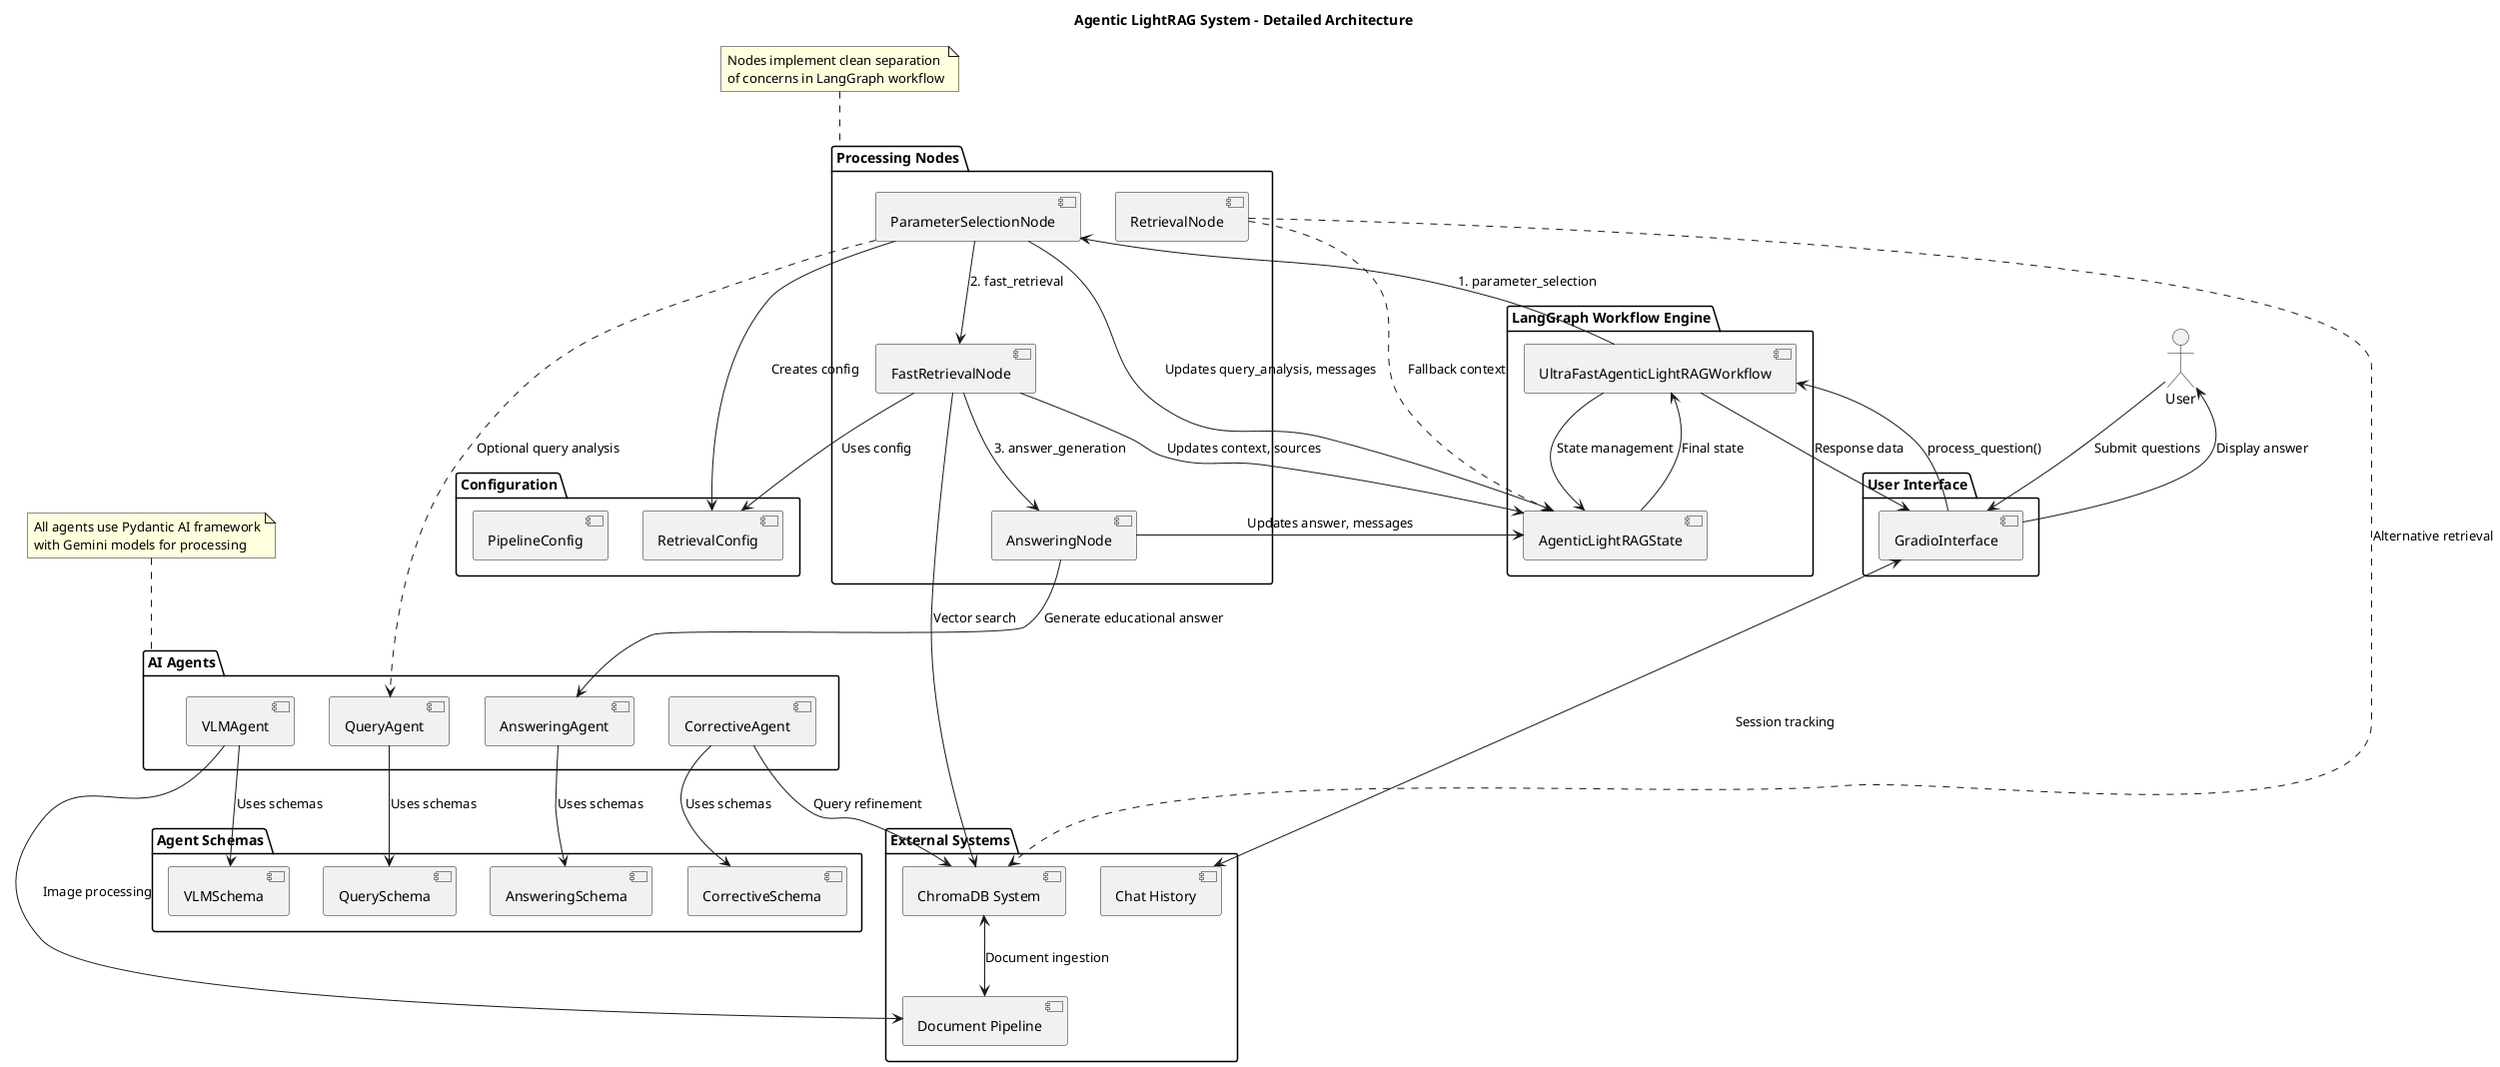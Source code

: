 @startuml agentic_system_detailed

title Agentic LightRAG System - Detailed Architecture

' User Interface Layer
package "User Interface" as UILayer {
    component "GradioInterface" as Gradio {
    }
}

' Core Workflow Engine
package "LangGraph Workflow Engine" as WorkflowEngine {
    component "UltraFastAgenticLightRAGWorkflow" as UltraFast {
    }
    
    component "AgenticLightRAGState" as State {
    }
}

' Processing Nodes
package "Processing Nodes" as ProcessingNodes {
    component "ParameterSelectionNode" as ParamNode {
    }
    
    component "FastRetrievalNode" as FastRetrieval {
    }
    
    component "AnsweringNode" as AnswerNode {
    }
    
    component "RetrievalNode" as RetrievalNode {
    }
}

' AI Agents
package "AI Agents" as AIAgents {
    component "QueryAgent" as QueryAgent {
    }
    
    component "AnsweringAgent" as AnsweringAgent {
    }
    
    component "CorrectiveAgent" as CorrectiveAgent {
    }
    
    component "VLMAgent" as VLMAgent {
    }
}

' Agent Schemas
package "Agent Schemas" as Schemas {
    component "QuerySchema" as QuerySchema {
    }
    
    component "AnsweringSchema" as AnsweringSchema {
    }
    
    component "CorrectiveSchema" as CorrectiveSchema {
    }
    
    component "VLMSchema" as VLMSchema {
    }
}

' External Systems
package "External Systems" as External {
    component "ChromaDB System" as ChromaDB {
    }
    
    component "Document Pipeline" as DocPipeline {
    }
    
    component "Chat History" as ChatHistory {
    }
}

' Configuration
package "Configuration" as Config {
    component "RetrievalConfig" as RetConfig {
    }
    
    component "PipelineConfig" as PipeConfig {
    }
}

' User interactions
actor User

' Main flow connections
User --> Gradio : "Submit questions"
Gradio --> UltraFast : "process_question()"
UltraFast --> State : "State management"

' Linear workflow
UltraFast --> ParamNode : "1. parameter_selection"
ParamNode --> FastRetrieval : "2. fast_retrieval"
FastRetrieval --> AnswerNode : "3. answer_generation"

' Node to agent connections
ParamNode ..> QueryAgent : "Optional query analysis"
FastRetrieval --> ChromaDB : "Vector search"
AnswerNode --> AnsweringAgent : "Generate educational answer"

' Agent schema connections
QueryAgent --> QuerySchema : "Uses schemas"
AnsweringAgent --> AnsweringSchema : "Uses schemas"
CorrectiveAgent --> CorrectiveSchema : "Uses schemas"
VLMAgent --> VLMSchema : "Uses schemas"

' Configuration usage
ParamNode --> RetConfig : "Creates config"
FastRetrieval --> RetConfig : "Uses config"

' External system connections
ChromaDB <--> DocPipeline : "Document ingestion"
Gradio <--> ChatHistory : "Session tracking"
VLMAgent --> DocPipeline : "Image processing"
CorrectiveAgent --> ChromaDB : "Query refinement"

' State updates
FastRetrieval --> State : "Updates context, sources"
AnswerNode --> State : "Updates answer, messages"
ParamNode --> State : "Updates query_analysis, messages"

' Response flow
State --> UltraFast : "Final state"
UltraFast --> Gradio : "Response data"
Gradio --> User : "Display answer"

' Alternative flows
RetrievalNode -.-> ChromaDB : "Alternative retrieval"
RetrievalNode -.-> State : "Fallback context"

' Notes
note top of AIAgents
    All agents use Pydantic AI framework
    with Gemini models for processing
end note

note top of ProcessingNodes
    Nodes implement clean separation
    of concerns in LangGraph workflow
end note

@enduml